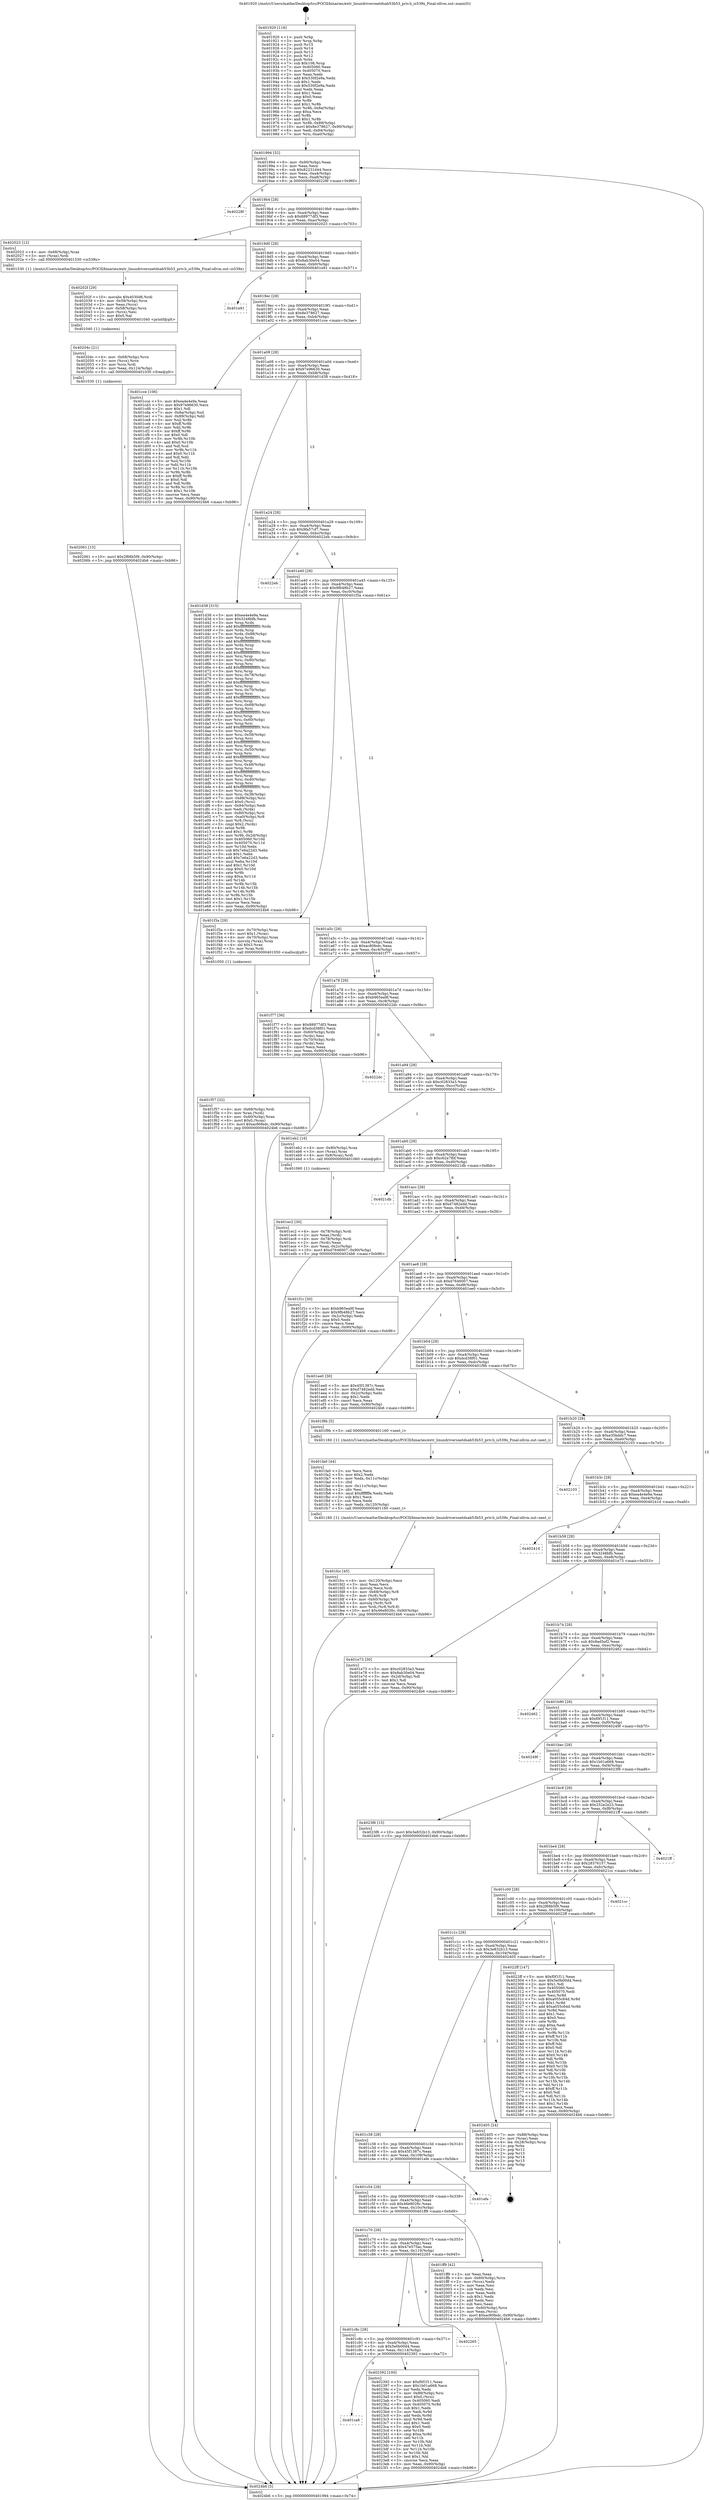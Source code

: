 digraph "0x401920" {
  label = "0x401920 (/mnt/c/Users/mathe/Desktop/tcc/POCII/binaries/extr_linuxdriversnetdsab53b53_priv.h_is539x_Final-ollvm.out::main(0))"
  labelloc = "t"
  node[shape=record]

  Entry [label="",width=0.3,height=0.3,shape=circle,fillcolor=black,style=filled]
  "0x401994" [label="{
     0x401994 [32]\l
     | [instrs]\l
     &nbsp;&nbsp;0x401994 \<+6\>: mov -0x90(%rbp),%eax\l
     &nbsp;&nbsp;0x40199a \<+2\>: mov %eax,%ecx\l
     &nbsp;&nbsp;0x40199c \<+6\>: sub $0x82231d44,%ecx\l
     &nbsp;&nbsp;0x4019a2 \<+6\>: mov %eax,-0xa4(%rbp)\l
     &nbsp;&nbsp;0x4019a8 \<+6\>: mov %ecx,-0xa8(%rbp)\l
     &nbsp;&nbsp;0x4019ae \<+6\>: je 000000000040228f \<main+0x96f\>\l
  }"]
  "0x40228f" [label="{
     0x40228f\l
  }", style=dashed]
  "0x4019b4" [label="{
     0x4019b4 [28]\l
     | [instrs]\l
     &nbsp;&nbsp;0x4019b4 \<+5\>: jmp 00000000004019b9 \<main+0x99\>\l
     &nbsp;&nbsp;0x4019b9 \<+6\>: mov -0xa4(%rbp),%eax\l
     &nbsp;&nbsp;0x4019bf \<+5\>: sub $0x88977df3,%eax\l
     &nbsp;&nbsp;0x4019c4 \<+6\>: mov %eax,-0xac(%rbp)\l
     &nbsp;&nbsp;0x4019ca \<+6\>: je 0000000000402023 \<main+0x703\>\l
  }"]
  Exit [label="",width=0.3,height=0.3,shape=circle,fillcolor=black,style=filled,peripheries=2]
  "0x402023" [label="{
     0x402023 [12]\l
     | [instrs]\l
     &nbsp;&nbsp;0x402023 \<+4\>: mov -0x68(%rbp),%rax\l
     &nbsp;&nbsp;0x402027 \<+3\>: mov (%rax),%rdi\l
     &nbsp;&nbsp;0x40202a \<+5\>: call 0000000000401530 \<is539x\>\l
     | [calls]\l
     &nbsp;&nbsp;0x401530 \{1\} (/mnt/c/Users/mathe/Desktop/tcc/POCII/binaries/extr_linuxdriversnetdsab53b53_priv.h_is539x_Final-ollvm.out::is539x)\l
  }"]
  "0x4019d0" [label="{
     0x4019d0 [28]\l
     | [instrs]\l
     &nbsp;&nbsp;0x4019d0 \<+5\>: jmp 00000000004019d5 \<main+0xb5\>\l
     &nbsp;&nbsp;0x4019d5 \<+6\>: mov -0xa4(%rbp),%eax\l
     &nbsp;&nbsp;0x4019db \<+5\>: sub $0x8ab30e04,%eax\l
     &nbsp;&nbsp;0x4019e0 \<+6\>: mov %eax,-0xb0(%rbp)\l
     &nbsp;&nbsp;0x4019e6 \<+6\>: je 0000000000401e91 \<main+0x571\>\l
  }"]
  "0x401ca8" [label="{
     0x401ca8\l
  }", style=dashed]
  "0x401e91" [label="{
     0x401e91\l
  }", style=dashed]
  "0x4019ec" [label="{
     0x4019ec [28]\l
     | [instrs]\l
     &nbsp;&nbsp;0x4019ec \<+5\>: jmp 00000000004019f1 \<main+0xd1\>\l
     &nbsp;&nbsp;0x4019f1 \<+6\>: mov -0xa4(%rbp),%eax\l
     &nbsp;&nbsp;0x4019f7 \<+5\>: sub $0x8e378627,%eax\l
     &nbsp;&nbsp;0x4019fc \<+6\>: mov %eax,-0xb4(%rbp)\l
     &nbsp;&nbsp;0x401a02 \<+6\>: je 0000000000401cce \<main+0x3ae\>\l
  }"]
  "0x402392" [label="{
     0x402392 [100]\l
     | [instrs]\l
     &nbsp;&nbsp;0x402392 \<+5\>: mov $0xf0f1f11,%eax\l
     &nbsp;&nbsp;0x402397 \<+5\>: mov $0x1b01a668,%ecx\l
     &nbsp;&nbsp;0x40239c \<+2\>: xor %edx,%edx\l
     &nbsp;&nbsp;0x40239e \<+7\>: mov -0x88(%rbp),%rsi\l
     &nbsp;&nbsp;0x4023a5 \<+6\>: movl $0x0,(%rsi)\l
     &nbsp;&nbsp;0x4023ab \<+7\>: mov 0x405060,%edi\l
     &nbsp;&nbsp;0x4023b2 \<+8\>: mov 0x405070,%r8d\l
     &nbsp;&nbsp;0x4023ba \<+3\>: sub $0x1,%edx\l
     &nbsp;&nbsp;0x4023bd \<+3\>: mov %edi,%r9d\l
     &nbsp;&nbsp;0x4023c0 \<+3\>: add %edx,%r9d\l
     &nbsp;&nbsp;0x4023c3 \<+4\>: imul %r9d,%edi\l
     &nbsp;&nbsp;0x4023c7 \<+3\>: and $0x1,%edi\l
     &nbsp;&nbsp;0x4023ca \<+3\>: cmp $0x0,%edi\l
     &nbsp;&nbsp;0x4023cd \<+4\>: sete %r10b\l
     &nbsp;&nbsp;0x4023d1 \<+4\>: cmp $0xa,%r8d\l
     &nbsp;&nbsp;0x4023d5 \<+4\>: setl %r11b\l
     &nbsp;&nbsp;0x4023d9 \<+3\>: mov %r10b,%bl\l
     &nbsp;&nbsp;0x4023dc \<+3\>: and %r11b,%bl\l
     &nbsp;&nbsp;0x4023df \<+3\>: xor %r11b,%r10b\l
     &nbsp;&nbsp;0x4023e2 \<+3\>: or %r10b,%bl\l
     &nbsp;&nbsp;0x4023e5 \<+3\>: test $0x1,%bl\l
     &nbsp;&nbsp;0x4023e8 \<+3\>: cmovne %ecx,%eax\l
     &nbsp;&nbsp;0x4023eb \<+6\>: mov %eax,-0x90(%rbp)\l
     &nbsp;&nbsp;0x4023f1 \<+5\>: jmp 00000000004024b6 \<main+0xb96\>\l
  }"]
  "0x401cce" [label="{
     0x401cce [106]\l
     | [instrs]\l
     &nbsp;&nbsp;0x401cce \<+5\>: mov $0xea4e4e9a,%eax\l
     &nbsp;&nbsp;0x401cd3 \<+5\>: mov $0x97e96630,%ecx\l
     &nbsp;&nbsp;0x401cd8 \<+2\>: mov $0x1,%dl\l
     &nbsp;&nbsp;0x401cda \<+7\>: mov -0x8a(%rbp),%sil\l
     &nbsp;&nbsp;0x401ce1 \<+7\>: mov -0x89(%rbp),%dil\l
     &nbsp;&nbsp;0x401ce8 \<+3\>: mov %sil,%r8b\l
     &nbsp;&nbsp;0x401ceb \<+4\>: xor $0xff,%r8b\l
     &nbsp;&nbsp;0x401cef \<+3\>: mov %dil,%r9b\l
     &nbsp;&nbsp;0x401cf2 \<+4\>: xor $0xff,%r9b\l
     &nbsp;&nbsp;0x401cf6 \<+3\>: xor $0x0,%dl\l
     &nbsp;&nbsp;0x401cf9 \<+3\>: mov %r8b,%r10b\l
     &nbsp;&nbsp;0x401cfc \<+4\>: and $0x0,%r10b\l
     &nbsp;&nbsp;0x401d00 \<+3\>: and %dl,%sil\l
     &nbsp;&nbsp;0x401d03 \<+3\>: mov %r9b,%r11b\l
     &nbsp;&nbsp;0x401d06 \<+4\>: and $0x0,%r11b\l
     &nbsp;&nbsp;0x401d0a \<+3\>: and %dl,%dil\l
     &nbsp;&nbsp;0x401d0d \<+3\>: or %sil,%r10b\l
     &nbsp;&nbsp;0x401d10 \<+3\>: or %dil,%r11b\l
     &nbsp;&nbsp;0x401d13 \<+3\>: xor %r11b,%r10b\l
     &nbsp;&nbsp;0x401d16 \<+3\>: or %r9b,%r8b\l
     &nbsp;&nbsp;0x401d19 \<+4\>: xor $0xff,%r8b\l
     &nbsp;&nbsp;0x401d1d \<+3\>: or $0x0,%dl\l
     &nbsp;&nbsp;0x401d20 \<+3\>: and %dl,%r8b\l
     &nbsp;&nbsp;0x401d23 \<+3\>: or %r8b,%r10b\l
     &nbsp;&nbsp;0x401d26 \<+4\>: test $0x1,%r10b\l
     &nbsp;&nbsp;0x401d2a \<+3\>: cmovne %ecx,%eax\l
     &nbsp;&nbsp;0x401d2d \<+6\>: mov %eax,-0x90(%rbp)\l
     &nbsp;&nbsp;0x401d33 \<+5\>: jmp 00000000004024b6 \<main+0xb96\>\l
  }"]
  "0x401a08" [label="{
     0x401a08 [28]\l
     | [instrs]\l
     &nbsp;&nbsp;0x401a08 \<+5\>: jmp 0000000000401a0d \<main+0xed\>\l
     &nbsp;&nbsp;0x401a0d \<+6\>: mov -0xa4(%rbp),%eax\l
     &nbsp;&nbsp;0x401a13 \<+5\>: sub $0x97e96630,%eax\l
     &nbsp;&nbsp;0x401a18 \<+6\>: mov %eax,-0xb8(%rbp)\l
     &nbsp;&nbsp;0x401a1e \<+6\>: je 0000000000401d38 \<main+0x418\>\l
  }"]
  "0x4024b6" [label="{
     0x4024b6 [5]\l
     | [instrs]\l
     &nbsp;&nbsp;0x4024b6 \<+5\>: jmp 0000000000401994 \<main+0x74\>\l
  }"]
  "0x401920" [label="{
     0x401920 [116]\l
     | [instrs]\l
     &nbsp;&nbsp;0x401920 \<+1\>: push %rbp\l
     &nbsp;&nbsp;0x401921 \<+3\>: mov %rsp,%rbp\l
     &nbsp;&nbsp;0x401924 \<+2\>: push %r15\l
     &nbsp;&nbsp;0x401926 \<+2\>: push %r14\l
     &nbsp;&nbsp;0x401928 \<+2\>: push %r13\l
     &nbsp;&nbsp;0x40192a \<+2\>: push %r12\l
     &nbsp;&nbsp;0x40192c \<+1\>: push %rbx\l
     &nbsp;&nbsp;0x40192d \<+7\>: sub $0x108,%rsp\l
     &nbsp;&nbsp;0x401934 \<+7\>: mov 0x405060,%eax\l
     &nbsp;&nbsp;0x40193b \<+7\>: mov 0x405070,%ecx\l
     &nbsp;&nbsp;0x401942 \<+2\>: mov %eax,%edx\l
     &nbsp;&nbsp;0x401944 \<+6\>: add $0x530f2e9a,%edx\l
     &nbsp;&nbsp;0x40194a \<+3\>: sub $0x1,%edx\l
     &nbsp;&nbsp;0x40194d \<+6\>: sub $0x530f2e9a,%edx\l
     &nbsp;&nbsp;0x401953 \<+3\>: imul %edx,%eax\l
     &nbsp;&nbsp;0x401956 \<+3\>: and $0x1,%eax\l
     &nbsp;&nbsp;0x401959 \<+3\>: cmp $0x0,%eax\l
     &nbsp;&nbsp;0x40195c \<+4\>: sete %r8b\l
     &nbsp;&nbsp;0x401960 \<+4\>: and $0x1,%r8b\l
     &nbsp;&nbsp;0x401964 \<+7\>: mov %r8b,-0x8a(%rbp)\l
     &nbsp;&nbsp;0x40196b \<+3\>: cmp $0xa,%ecx\l
     &nbsp;&nbsp;0x40196e \<+4\>: setl %r8b\l
     &nbsp;&nbsp;0x401972 \<+4\>: and $0x1,%r8b\l
     &nbsp;&nbsp;0x401976 \<+7\>: mov %r8b,-0x89(%rbp)\l
     &nbsp;&nbsp;0x40197d \<+10\>: movl $0x8e378627,-0x90(%rbp)\l
     &nbsp;&nbsp;0x401987 \<+6\>: mov %edi,-0x94(%rbp)\l
     &nbsp;&nbsp;0x40198d \<+7\>: mov %rsi,-0xa0(%rbp)\l
  }"]
  "0x401c8c" [label="{
     0x401c8c [28]\l
     | [instrs]\l
     &nbsp;&nbsp;0x401c8c \<+5\>: jmp 0000000000401c91 \<main+0x371\>\l
     &nbsp;&nbsp;0x401c91 \<+6\>: mov -0xa4(%rbp),%eax\l
     &nbsp;&nbsp;0x401c97 \<+5\>: sub $0x5e0b00d4,%eax\l
     &nbsp;&nbsp;0x401c9c \<+6\>: mov %eax,-0x114(%rbp)\l
     &nbsp;&nbsp;0x401ca2 \<+6\>: je 0000000000402392 \<main+0xa72\>\l
  }"]
  "0x401d38" [label="{
     0x401d38 [315]\l
     | [instrs]\l
     &nbsp;&nbsp;0x401d38 \<+5\>: mov $0xea4e4e9a,%eax\l
     &nbsp;&nbsp;0x401d3d \<+5\>: mov $0x3248bfb,%ecx\l
     &nbsp;&nbsp;0x401d42 \<+3\>: mov %rsp,%rdx\l
     &nbsp;&nbsp;0x401d45 \<+4\>: add $0xfffffffffffffff0,%rdx\l
     &nbsp;&nbsp;0x401d49 \<+3\>: mov %rdx,%rsp\l
     &nbsp;&nbsp;0x401d4c \<+7\>: mov %rdx,-0x88(%rbp)\l
     &nbsp;&nbsp;0x401d53 \<+3\>: mov %rsp,%rdx\l
     &nbsp;&nbsp;0x401d56 \<+4\>: add $0xfffffffffffffff0,%rdx\l
     &nbsp;&nbsp;0x401d5a \<+3\>: mov %rdx,%rsp\l
     &nbsp;&nbsp;0x401d5d \<+3\>: mov %rsp,%rsi\l
     &nbsp;&nbsp;0x401d60 \<+4\>: add $0xfffffffffffffff0,%rsi\l
     &nbsp;&nbsp;0x401d64 \<+3\>: mov %rsi,%rsp\l
     &nbsp;&nbsp;0x401d67 \<+4\>: mov %rsi,-0x80(%rbp)\l
     &nbsp;&nbsp;0x401d6b \<+3\>: mov %rsp,%rsi\l
     &nbsp;&nbsp;0x401d6e \<+4\>: add $0xfffffffffffffff0,%rsi\l
     &nbsp;&nbsp;0x401d72 \<+3\>: mov %rsi,%rsp\l
     &nbsp;&nbsp;0x401d75 \<+4\>: mov %rsi,-0x78(%rbp)\l
     &nbsp;&nbsp;0x401d79 \<+3\>: mov %rsp,%rsi\l
     &nbsp;&nbsp;0x401d7c \<+4\>: add $0xfffffffffffffff0,%rsi\l
     &nbsp;&nbsp;0x401d80 \<+3\>: mov %rsi,%rsp\l
     &nbsp;&nbsp;0x401d83 \<+4\>: mov %rsi,-0x70(%rbp)\l
     &nbsp;&nbsp;0x401d87 \<+3\>: mov %rsp,%rsi\l
     &nbsp;&nbsp;0x401d8a \<+4\>: add $0xfffffffffffffff0,%rsi\l
     &nbsp;&nbsp;0x401d8e \<+3\>: mov %rsi,%rsp\l
     &nbsp;&nbsp;0x401d91 \<+4\>: mov %rsi,-0x68(%rbp)\l
     &nbsp;&nbsp;0x401d95 \<+3\>: mov %rsp,%rsi\l
     &nbsp;&nbsp;0x401d98 \<+4\>: add $0xfffffffffffffff0,%rsi\l
     &nbsp;&nbsp;0x401d9c \<+3\>: mov %rsi,%rsp\l
     &nbsp;&nbsp;0x401d9f \<+4\>: mov %rsi,-0x60(%rbp)\l
     &nbsp;&nbsp;0x401da3 \<+3\>: mov %rsp,%rsi\l
     &nbsp;&nbsp;0x401da6 \<+4\>: add $0xfffffffffffffff0,%rsi\l
     &nbsp;&nbsp;0x401daa \<+3\>: mov %rsi,%rsp\l
     &nbsp;&nbsp;0x401dad \<+4\>: mov %rsi,-0x58(%rbp)\l
     &nbsp;&nbsp;0x401db1 \<+3\>: mov %rsp,%rsi\l
     &nbsp;&nbsp;0x401db4 \<+4\>: add $0xfffffffffffffff0,%rsi\l
     &nbsp;&nbsp;0x401db8 \<+3\>: mov %rsi,%rsp\l
     &nbsp;&nbsp;0x401dbb \<+4\>: mov %rsi,-0x50(%rbp)\l
     &nbsp;&nbsp;0x401dbf \<+3\>: mov %rsp,%rsi\l
     &nbsp;&nbsp;0x401dc2 \<+4\>: add $0xfffffffffffffff0,%rsi\l
     &nbsp;&nbsp;0x401dc6 \<+3\>: mov %rsi,%rsp\l
     &nbsp;&nbsp;0x401dc9 \<+4\>: mov %rsi,-0x48(%rbp)\l
     &nbsp;&nbsp;0x401dcd \<+3\>: mov %rsp,%rsi\l
     &nbsp;&nbsp;0x401dd0 \<+4\>: add $0xfffffffffffffff0,%rsi\l
     &nbsp;&nbsp;0x401dd4 \<+3\>: mov %rsi,%rsp\l
     &nbsp;&nbsp;0x401dd7 \<+4\>: mov %rsi,-0x40(%rbp)\l
     &nbsp;&nbsp;0x401ddb \<+3\>: mov %rsp,%rsi\l
     &nbsp;&nbsp;0x401dde \<+4\>: add $0xfffffffffffffff0,%rsi\l
     &nbsp;&nbsp;0x401de2 \<+3\>: mov %rsi,%rsp\l
     &nbsp;&nbsp;0x401de5 \<+4\>: mov %rsi,-0x38(%rbp)\l
     &nbsp;&nbsp;0x401de9 \<+7\>: mov -0x88(%rbp),%rsi\l
     &nbsp;&nbsp;0x401df0 \<+6\>: movl $0x0,(%rsi)\l
     &nbsp;&nbsp;0x401df6 \<+6\>: mov -0x94(%rbp),%edi\l
     &nbsp;&nbsp;0x401dfc \<+2\>: mov %edi,(%rdx)\l
     &nbsp;&nbsp;0x401dfe \<+4\>: mov -0x80(%rbp),%rsi\l
     &nbsp;&nbsp;0x401e02 \<+7\>: mov -0xa0(%rbp),%r8\l
     &nbsp;&nbsp;0x401e09 \<+3\>: mov %r8,(%rsi)\l
     &nbsp;&nbsp;0x401e0c \<+3\>: cmpl $0x2,(%rdx)\l
     &nbsp;&nbsp;0x401e0f \<+4\>: setne %r9b\l
     &nbsp;&nbsp;0x401e13 \<+4\>: and $0x1,%r9b\l
     &nbsp;&nbsp;0x401e17 \<+4\>: mov %r9b,-0x2d(%rbp)\l
     &nbsp;&nbsp;0x401e1b \<+8\>: mov 0x405060,%r10d\l
     &nbsp;&nbsp;0x401e23 \<+8\>: mov 0x405070,%r11d\l
     &nbsp;&nbsp;0x401e2b \<+3\>: mov %r10d,%ebx\l
     &nbsp;&nbsp;0x401e2e \<+6\>: sub $0x7e6a22d3,%ebx\l
     &nbsp;&nbsp;0x401e34 \<+3\>: sub $0x1,%ebx\l
     &nbsp;&nbsp;0x401e37 \<+6\>: add $0x7e6a22d3,%ebx\l
     &nbsp;&nbsp;0x401e3d \<+4\>: imul %ebx,%r10d\l
     &nbsp;&nbsp;0x401e41 \<+4\>: and $0x1,%r10d\l
     &nbsp;&nbsp;0x401e45 \<+4\>: cmp $0x0,%r10d\l
     &nbsp;&nbsp;0x401e49 \<+4\>: sete %r9b\l
     &nbsp;&nbsp;0x401e4d \<+4\>: cmp $0xa,%r11d\l
     &nbsp;&nbsp;0x401e51 \<+4\>: setl %r14b\l
     &nbsp;&nbsp;0x401e55 \<+3\>: mov %r9b,%r15b\l
     &nbsp;&nbsp;0x401e58 \<+3\>: and %r14b,%r15b\l
     &nbsp;&nbsp;0x401e5b \<+3\>: xor %r14b,%r9b\l
     &nbsp;&nbsp;0x401e5e \<+3\>: or %r9b,%r15b\l
     &nbsp;&nbsp;0x401e61 \<+4\>: test $0x1,%r15b\l
     &nbsp;&nbsp;0x401e65 \<+3\>: cmovne %ecx,%eax\l
     &nbsp;&nbsp;0x401e68 \<+6\>: mov %eax,-0x90(%rbp)\l
     &nbsp;&nbsp;0x401e6e \<+5\>: jmp 00000000004024b6 \<main+0xb96\>\l
  }"]
  "0x401a24" [label="{
     0x401a24 [28]\l
     | [instrs]\l
     &nbsp;&nbsp;0x401a24 \<+5\>: jmp 0000000000401a29 \<main+0x109\>\l
     &nbsp;&nbsp;0x401a29 \<+6\>: mov -0xa4(%rbp),%eax\l
     &nbsp;&nbsp;0x401a2f \<+5\>: sub $0x9fa57cf7,%eax\l
     &nbsp;&nbsp;0x401a34 \<+6\>: mov %eax,-0xbc(%rbp)\l
     &nbsp;&nbsp;0x401a3a \<+6\>: je 00000000004022eb \<main+0x9cb\>\l
  }"]
  "0x402265" [label="{
     0x402265\l
  }", style=dashed]
  "0x402061" [label="{
     0x402061 [15]\l
     | [instrs]\l
     &nbsp;&nbsp;0x402061 \<+10\>: movl $0x2f68b5f9,-0x90(%rbp)\l
     &nbsp;&nbsp;0x40206b \<+5\>: jmp 00000000004024b6 \<main+0xb96\>\l
  }"]
  "0x4022eb" [label="{
     0x4022eb\l
  }", style=dashed]
  "0x401a40" [label="{
     0x401a40 [28]\l
     | [instrs]\l
     &nbsp;&nbsp;0x401a40 \<+5\>: jmp 0000000000401a45 \<main+0x125\>\l
     &nbsp;&nbsp;0x401a45 \<+6\>: mov -0xa4(%rbp),%eax\l
     &nbsp;&nbsp;0x401a4b \<+5\>: sub $0x9fb48b27,%eax\l
     &nbsp;&nbsp;0x401a50 \<+6\>: mov %eax,-0xc0(%rbp)\l
     &nbsp;&nbsp;0x401a56 \<+6\>: je 0000000000401f3a \<main+0x61a\>\l
  }"]
  "0x40204c" [label="{
     0x40204c [21]\l
     | [instrs]\l
     &nbsp;&nbsp;0x40204c \<+4\>: mov -0x68(%rbp),%rcx\l
     &nbsp;&nbsp;0x402050 \<+3\>: mov (%rcx),%rcx\l
     &nbsp;&nbsp;0x402053 \<+3\>: mov %rcx,%rdi\l
     &nbsp;&nbsp;0x402056 \<+6\>: mov %eax,-0x124(%rbp)\l
     &nbsp;&nbsp;0x40205c \<+5\>: call 0000000000401030 \<free@plt\>\l
     | [calls]\l
     &nbsp;&nbsp;0x401030 \{1\} (unknown)\l
  }"]
  "0x401f3a" [label="{
     0x401f3a [29]\l
     | [instrs]\l
     &nbsp;&nbsp;0x401f3a \<+4\>: mov -0x70(%rbp),%rax\l
     &nbsp;&nbsp;0x401f3e \<+6\>: movl $0x1,(%rax)\l
     &nbsp;&nbsp;0x401f44 \<+4\>: mov -0x70(%rbp),%rax\l
     &nbsp;&nbsp;0x401f48 \<+3\>: movslq (%rax),%rax\l
     &nbsp;&nbsp;0x401f4b \<+4\>: shl $0x3,%rax\l
     &nbsp;&nbsp;0x401f4f \<+3\>: mov %rax,%rdi\l
     &nbsp;&nbsp;0x401f52 \<+5\>: call 0000000000401050 \<malloc@plt\>\l
     | [calls]\l
     &nbsp;&nbsp;0x401050 \{1\} (unknown)\l
  }"]
  "0x401a5c" [label="{
     0x401a5c [28]\l
     | [instrs]\l
     &nbsp;&nbsp;0x401a5c \<+5\>: jmp 0000000000401a61 \<main+0x141\>\l
     &nbsp;&nbsp;0x401a61 \<+6\>: mov -0xa4(%rbp),%eax\l
     &nbsp;&nbsp;0x401a67 \<+5\>: sub $0xac80fedc,%eax\l
     &nbsp;&nbsp;0x401a6c \<+6\>: mov %eax,-0xc4(%rbp)\l
     &nbsp;&nbsp;0x401a72 \<+6\>: je 0000000000401f77 \<main+0x657\>\l
  }"]
  "0x40202f" [label="{
     0x40202f [29]\l
     | [instrs]\l
     &nbsp;&nbsp;0x40202f \<+10\>: movabs $0x4030d6,%rdi\l
     &nbsp;&nbsp;0x402039 \<+4\>: mov -0x58(%rbp),%rcx\l
     &nbsp;&nbsp;0x40203d \<+2\>: mov %eax,(%rcx)\l
     &nbsp;&nbsp;0x40203f \<+4\>: mov -0x58(%rbp),%rcx\l
     &nbsp;&nbsp;0x402043 \<+2\>: mov (%rcx),%esi\l
     &nbsp;&nbsp;0x402045 \<+2\>: mov $0x0,%al\l
     &nbsp;&nbsp;0x402047 \<+5\>: call 0000000000401040 \<printf@plt\>\l
     | [calls]\l
     &nbsp;&nbsp;0x401040 \{1\} (unknown)\l
  }"]
  "0x401f77" [label="{
     0x401f77 [36]\l
     | [instrs]\l
     &nbsp;&nbsp;0x401f77 \<+5\>: mov $0x88977df3,%eax\l
     &nbsp;&nbsp;0x401f7c \<+5\>: mov $0xdcd38f01,%ecx\l
     &nbsp;&nbsp;0x401f81 \<+4\>: mov -0x60(%rbp),%rdx\l
     &nbsp;&nbsp;0x401f85 \<+2\>: mov (%rdx),%esi\l
     &nbsp;&nbsp;0x401f87 \<+4\>: mov -0x70(%rbp),%rdx\l
     &nbsp;&nbsp;0x401f8b \<+2\>: cmp (%rdx),%esi\l
     &nbsp;&nbsp;0x401f8d \<+3\>: cmovl %ecx,%eax\l
     &nbsp;&nbsp;0x401f90 \<+6\>: mov %eax,-0x90(%rbp)\l
     &nbsp;&nbsp;0x401f96 \<+5\>: jmp 00000000004024b6 \<main+0xb96\>\l
  }"]
  "0x401a78" [label="{
     0x401a78 [28]\l
     | [instrs]\l
     &nbsp;&nbsp;0x401a78 \<+5\>: jmp 0000000000401a7d \<main+0x15d\>\l
     &nbsp;&nbsp;0x401a7d \<+6\>: mov -0xa4(%rbp),%eax\l
     &nbsp;&nbsp;0x401a83 \<+5\>: sub $0xb965ea9f,%eax\l
     &nbsp;&nbsp;0x401a88 \<+6\>: mov %eax,-0xc8(%rbp)\l
     &nbsp;&nbsp;0x401a8e \<+6\>: je 00000000004022dc \<main+0x9bc\>\l
  }"]
  "0x401c70" [label="{
     0x401c70 [28]\l
     | [instrs]\l
     &nbsp;&nbsp;0x401c70 \<+5\>: jmp 0000000000401c75 \<main+0x355\>\l
     &nbsp;&nbsp;0x401c75 \<+6\>: mov -0xa4(%rbp),%eax\l
     &nbsp;&nbsp;0x401c7b \<+5\>: sub $0x47e575ac,%eax\l
     &nbsp;&nbsp;0x401c80 \<+6\>: mov %eax,-0x110(%rbp)\l
     &nbsp;&nbsp;0x401c86 \<+6\>: je 0000000000402265 \<main+0x945\>\l
  }"]
  "0x4022dc" [label="{
     0x4022dc\l
  }", style=dashed]
  "0x401a94" [label="{
     0x401a94 [28]\l
     | [instrs]\l
     &nbsp;&nbsp;0x401a94 \<+5\>: jmp 0000000000401a99 \<main+0x179\>\l
     &nbsp;&nbsp;0x401a99 \<+6\>: mov -0xa4(%rbp),%eax\l
     &nbsp;&nbsp;0x401a9f \<+5\>: sub $0xc02833a3,%eax\l
     &nbsp;&nbsp;0x401aa4 \<+6\>: mov %eax,-0xcc(%rbp)\l
     &nbsp;&nbsp;0x401aaa \<+6\>: je 0000000000401eb2 \<main+0x592\>\l
  }"]
  "0x401ff9" [label="{
     0x401ff9 [42]\l
     | [instrs]\l
     &nbsp;&nbsp;0x401ff9 \<+2\>: xor %eax,%eax\l
     &nbsp;&nbsp;0x401ffb \<+4\>: mov -0x60(%rbp),%rcx\l
     &nbsp;&nbsp;0x401fff \<+2\>: mov (%rcx),%edx\l
     &nbsp;&nbsp;0x402001 \<+2\>: mov %eax,%esi\l
     &nbsp;&nbsp;0x402003 \<+2\>: sub %edx,%esi\l
     &nbsp;&nbsp;0x402005 \<+2\>: mov %eax,%edx\l
     &nbsp;&nbsp;0x402007 \<+3\>: sub $0x1,%edx\l
     &nbsp;&nbsp;0x40200a \<+2\>: add %edx,%esi\l
     &nbsp;&nbsp;0x40200c \<+2\>: sub %esi,%eax\l
     &nbsp;&nbsp;0x40200e \<+4\>: mov -0x60(%rbp),%rcx\l
     &nbsp;&nbsp;0x402012 \<+2\>: mov %eax,(%rcx)\l
     &nbsp;&nbsp;0x402014 \<+10\>: movl $0xac80fedc,-0x90(%rbp)\l
     &nbsp;&nbsp;0x40201e \<+5\>: jmp 00000000004024b6 \<main+0xb96\>\l
  }"]
  "0x401eb2" [label="{
     0x401eb2 [16]\l
     | [instrs]\l
     &nbsp;&nbsp;0x401eb2 \<+4\>: mov -0x80(%rbp),%rax\l
     &nbsp;&nbsp;0x401eb6 \<+3\>: mov (%rax),%rax\l
     &nbsp;&nbsp;0x401eb9 \<+4\>: mov 0x8(%rax),%rdi\l
     &nbsp;&nbsp;0x401ebd \<+5\>: call 0000000000401060 \<atoi@plt\>\l
     | [calls]\l
     &nbsp;&nbsp;0x401060 \{1\} (unknown)\l
  }"]
  "0x401ab0" [label="{
     0x401ab0 [28]\l
     | [instrs]\l
     &nbsp;&nbsp;0x401ab0 \<+5\>: jmp 0000000000401ab5 \<main+0x195\>\l
     &nbsp;&nbsp;0x401ab5 \<+6\>: mov -0xa4(%rbp),%eax\l
     &nbsp;&nbsp;0x401abb \<+5\>: sub $0xc62a7fbf,%eax\l
     &nbsp;&nbsp;0x401ac0 \<+6\>: mov %eax,-0xd0(%rbp)\l
     &nbsp;&nbsp;0x401ac6 \<+6\>: je 00000000004021db \<main+0x8bb\>\l
  }"]
  "0x401c54" [label="{
     0x401c54 [28]\l
     | [instrs]\l
     &nbsp;&nbsp;0x401c54 \<+5\>: jmp 0000000000401c59 \<main+0x339\>\l
     &nbsp;&nbsp;0x401c59 \<+6\>: mov -0xa4(%rbp),%eax\l
     &nbsp;&nbsp;0x401c5f \<+5\>: sub $0x46e8026c,%eax\l
     &nbsp;&nbsp;0x401c64 \<+6\>: mov %eax,-0x10c(%rbp)\l
     &nbsp;&nbsp;0x401c6a \<+6\>: je 0000000000401ff9 \<main+0x6d9\>\l
  }"]
  "0x4021db" [label="{
     0x4021db\l
  }", style=dashed]
  "0x401acc" [label="{
     0x401acc [28]\l
     | [instrs]\l
     &nbsp;&nbsp;0x401acc \<+5\>: jmp 0000000000401ad1 \<main+0x1b1\>\l
     &nbsp;&nbsp;0x401ad1 \<+6\>: mov -0xa4(%rbp),%eax\l
     &nbsp;&nbsp;0x401ad7 \<+5\>: sub $0xd7482edd,%eax\l
     &nbsp;&nbsp;0x401adc \<+6\>: mov %eax,-0xd4(%rbp)\l
     &nbsp;&nbsp;0x401ae2 \<+6\>: je 0000000000401f1c \<main+0x5fc\>\l
  }"]
  "0x401efe" [label="{
     0x401efe\l
  }", style=dashed]
  "0x401f1c" [label="{
     0x401f1c [30]\l
     | [instrs]\l
     &nbsp;&nbsp;0x401f1c \<+5\>: mov $0xb965ea9f,%eax\l
     &nbsp;&nbsp;0x401f21 \<+5\>: mov $0x9fb48b27,%ecx\l
     &nbsp;&nbsp;0x401f26 \<+3\>: mov -0x2c(%rbp),%edx\l
     &nbsp;&nbsp;0x401f29 \<+3\>: cmp $0x0,%edx\l
     &nbsp;&nbsp;0x401f2c \<+3\>: cmove %ecx,%eax\l
     &nbsp;&nbsp;0x401f2f \<+6\>: mov %eax,-0x90(%rbp)\l
     &nbsp;&nbsp;0x401f35 \<+5\>: jmp 00000000004024b6 \<main+0xb96\>\l
  }"]
  "0x401ae8" [label="{
     0x401ae8 [28]\l
     | [instrs]\l
     &nbsp;&nbsp;0x401ae8 \<+5\>: jmp 0000000000401aed \<main+0x1cd\>\l
     &nbsp;&nbsp;0x401aed \<+6\>: mov -0xa4(%rbp),%eax\l
     &nbsp;&nbsp;0x401af3 \<+5\>: sub $0xd7646007,%eax\l
     &nbsp;&nbsp;0x401af8 \<+6\>: mov %eax,-0xd8(%rbp)\l
     &nbsp;&nbsp;0x401afe \<+6\>: je 0000000000401ee0 \<main+0x5c0\>\l
  }"]
  "0x401c38" [label="{
     0x401c38 [28]\l
     | [instrs]\l
     &nbsp;&nbsp;0x401c38 \<+5\>: jmp 0000000000401c3d \<main+0x31d\>\l
     &nbsp;&nbsp;0x401c3d \<+6\>: mov -0xa4(%rbp),%eax\l
     &nbsp;&nbsp;0x401c43 \<+5\>: sub $0x45f1387c,%eax\l
     &nbsp;&nbsp;0x401c48 \<+6\>: mov %eax,-0x108(%rbp)\l
     &nbsp;&nbsp;0x401c4e \<+6\>: je 0000000000401efe \<main+0x5de\>\l
  }"]
  "0x401ee0" [label="{
     0x401ee0 [30]\l
     | [instrs]\l
     &nbsp;&nbsp;0x401ee0 \<+5\>: mov $0x45f1387c,%eax\l
     &nbsp;&nbsp;0x401ee5 \<+5\>: mov $0xd7482edd,%ecx\l
     &nbsp;&nbsp;0x401eea \<+3\>: mov -0x2c(%rbp),%edx\l
     &nbsp;&nbsp;0x401eed \<+3\>: cmp $0x1,%edx\l
     &nbsp;&nbsp;0x401ef0 \<+3\>: cmovl %ecx,%eax\l
     &nbsp;&nbsp;0x401ef3 \<+6\>: mov %eax,-0x90(%rbp)\l
     &nbsp;&nbsp;0x401ef9 \<+5\>: jmp 00000000004024b6 \<main+0xb96\>\l
  }"]
  "0x401b04" [label="{
     0x401b04 [28]\l
     | [instrs]\l
     &nbsp;&nbsp;0x401b04 \<+5\>: jmp 0000000000401b09 \<main+0x1e9\>\l
     &nbsp;&nbsp;0x401b09 \<+6\>: mov -0xa4(%rbp),%eax\l
     &nbsp;&nbsp;0x401b0f \<+5\>: sub $0xdcd38f01,%eax\l
     &nbsp;&nbsp;0x401b14 \<+6\>: mov %eax,-0xdc(%rbp)\l
     &nbsp;&nbsp;0x401b1a \<+6\>: je 0000000000401f9b \<main+0x67b\>\l
  }"]
  "0x402405" [label="{
     0x402405 [24]\l
     | [instrs]\l
     &nbsp;&nbsp;0x402405 \<+7\>: mov -0x88(%rbp),%rax\l
     &nbsp;&nbsp;0x40240c \<+2\>: mov (%rax),%eax\l
     &nbsp;&nbsp;0x40240e \<+4\>: lea -0x28(%rbp),%rsp\l
     &nbsp;&nbsp;0x402412 \<+1\>: pop %rbx\l
     &nbsp;&nbsp;0x402413 \<+2\>: pop %r12\l
     &nbsp;&nbsp;0x402415 \<+2\>: pop %r13\l
     &nbsp;&nbsp;0x402417 \<+2\>: pop %r14\l
     &nbsp;&nbsp;0x402419 \<+2\>: pop %r15\l
     &nbsp;&nbsp;0x40241b \<+1\>: pop %rbp\l
     &nbsp;&nbsp;0x40241c \<+1\>: ret\l
  }"]
  "0x401f9b" [label="{
     0x401f9b [5]\l
     | [instrs]\l
     &nbsp;&nbsp;0x401f9b \<+5\>: call 0000000000401160 \<next_i\>\l
     | [calls]\l
     &nbsp;&nbsp;0x401160 \{1\} (/mnt/c/Users/mathe/Desktop/tcc/POCII/binaries/extr_linuxdriversnetdsab53b53_priv.h_is539x_Final-ollvm.out::next_i)\l
  }"]
  "0x401b20" [label="{
     0x401b20 [28]\l
     | [instrs]\l
     &nbsp;&nbsp;0x401b20 \<+5\>: jmp 0000000000401b25 \<main+0x205\>\l
     &nbsp;&nbsp;0x401b25 \<+6\>: mov -0xa4(%rbp),%eax\l
     &nbsp;&nbsp;0x401b2b \<+5\>: sub $0xe35bddc7,%eax\l
     &nbsp;&nbsp;0x401b30 \<+6\>: mov %eax,-0xe0(%rbp)\l
     &nbsp;&nbsp;0x401b36 \<+6\>: je 0000000000402103 \<main+0x7e3\>\l
  }"]
  "0x401c1c" [label="{
     0x401c1c [28]\l
     | [instrs]\l
     &nbsp;&nbsp;0x401c1c \<+5\>: jmp 0000000000401c21 \<main+0x301\>\l
     &nbsp;&nbsp;0x401c21 \<+6\>: mov -0xa4(%rbp),%eax\l
     &nbsp;&nbsp;0x401c27 \<+5\>: sub $0x3e832b13,%eax\l
     &nbsp;&nbsp;0x401c2c \<+6\>: mov %eax,-0x104(%rbp)\l
     &nbsp;&nbsp;0x401c32 \<+6\>: je 0000000000402405 \<main+0xae5\>\l
  }"]
  "0x402103" [label="{
     0x402103\l
  }", style=dashed]
  "0x401b3c" [label="{
     0x401b3c [28]\l
     | [instrs]\l
     &nbsp;&nbsp;0x401b3c \<+5\>: jmp 0000000000401b41 \<main+0x221\>\l
     &nbsp;&nbsp;0x401b41 \<+6\>: mov -0xa4(%rbp),%eax\l
     &nbsp;&nbsp;0x401b47 \<+5\>: sub $0xea4e4e9a,%eax\l
     &nbsp;&nbsp;0x401b4c \<+6\>: mov %eax,-0xe4(%rbp)\l
     &nbsp;&nbsp;0x401b52 \<+6\>: je 000000000040241d \<main+0xafd\>\l
  }"]
  "0x4022ff" [label="{
     0x4022ff [147]\l
     | [instrs]\l
     &nbsp;&nbsp;0x4022ff \<+5\>: mov $0xf0f1f11,%eax\l
     &nbsp;&nbsp;0x402304 \<+5\>: mov $0x5e0b00d4,%ecx\l
     &nbsp;&nbsp;0x402309 \<+2\>: mov $0x1,%dl\l
     &nbsp;&nbsp;0x40230b \<+7\>: mov 0x405060,%esi\l
     &nbsp;&nbsp;0x402312 \<+7\>: mov 0x405070,%edi\l
     &nbsp;&nbsp;0x402319 \<+3\>: mov %esi,%r8d\l
     &nbsp;&nbsp;0x40231c \<+7\>: sub $0xa055c64d,%r8d\l
     &nbsp;&nbsp;0x402323 \<+4\>: sub $0x1,%r8d\l
     &nbsp;&nbsp;0x402327 \<+7\>: add $0xa055c64d,%r8d\l
     &nbsp;&nbsp;0x40232e \<+4\>: imul %r8d,%esi\l
     &nbsp;&nbsp;0x402332 \<+3\>: and $0x1,%esi\l
     &nbsp;&nbsp;0x402335 \<+3\>: cmp $0x0,%esi\l
     &nbsp;&nbsp;0x402338 \<+4\>: sete %r9b\l
     &nbsp;&nbsp;0x40233c \<+3\>: cmp $0xa,%edi\l
     &nbsp;&nbsp;0x40233f \<+4\>: setl %r10b\l
     &nbsp;&nbsp;0x402343 \<+3\>: mov %r9b,%r11b\l
     &nbsp;&nbsp;0x402346 \<+4\>: xor $0xff,%r11b\l
     &nbsp;&nbsp;0x40234a \<+3\>: mov %r10b,%bl\l
     &nbsp;&nbsp;0x40234d \<+3\>: xor $0xff,%bl\l
     &nbsp;&nbsp;0x402350 \<+3\>: xor $0x0,%dl\l
     &nbsp;&nbsp;0x402353 \<+3\>: mov %r11b,%r14b\l
     &nbsp;&nbsp;0x402356 \<+4\>: and $0x0,%r14b\l
     &nbsp;&nbsp;0x40235a \<+3\>: and %dl,%r9b\l
     &nbsp;&nbsp;0x40235d \<+3\>: mov %bl,%r15b\l
     &nbsp;&nbsp;0x402360 \<+4\>: and $0x0,%r15b\l
     &nbsp;&nbsp;0x402364 \<+3\>: and %dl,%r10b\l
     &nbsp;&nbsp;0x402367 \<+3\>: or %r9b,%r14b\l
     &nbsp;&nbsp;0x40236a \<+3\>: or %r10b,%r15b\l
     &nbsp;&nbsp;0x40236d \<+3\>: xor %r15b,%r14b\l
     &nbsp;&nbsp;0x402370 \<+3\>: or %bl,%r11b\l
     &nbsp;&nbsp;0x402373 \<+4\>: xor $0xff,%r11b\l
     &nbsp;&nbsp;0x402377 \<+3\>: or $0x0,%dl\l
     &nbsp;&nbsp;0x40237a \<+3\>: and %dl,%r11b\l
     &nbsp;&nbsp;0x40237d \<+3\>: or %r11b,%r14b\l
     &nbsp;&nbsp;0x402380 \<+4\>: test $0x1,%r14b\l
     &nbsp;&nbsp;0x402384 \<+3\>: cmovne %ecx,%eax\l
     &nbsp;&nbsp;0x402387 \<+6\>: mov %eax,-0x90(%rbp)\l
     &nbsp;&nbsp;0x40238d \<+5\>: jmp 00000000004024b6 \<main+0xb96\>\l
  }"]
  "0x40241d" [label="{
     0x40241d\l
  }", style=dashed]
  "0x401b58" [label="{
     0x401b58 [28]\l
     | [instrs]\l
     &nbsp;&nbsp;0x401b58 \<+5\>: jmp 0000000000401b5d \<main+0x23d\>\l
     &nbsp;&nbsp;0x401b5d \<+6\>: mov -0xa4(%rbp),%eax\l
     &nbsp;&nbsp;0x401b63 \<+5\>: sub $0x3248bfb,%eax\l
     &nbsp;&nbsp;0x401b68 \<+6\>: mov %eax,-0xe8(%rbp)\l
     &nbsp;&nbsp;0x401b6e \<+6\>: je 0000000000401e73 \<main+0x553\>\l
  }"]
  "0x401c00" [label="{
     0x401c00 [28]\l
     | [instrs]\l
     &nbsp;&nbsp;0x401c00 \<+5\>: jmp 0000000000401c05 \<main+0x2e5\>\l
     &nbsp;&nbsp;0x401c05 \<+6\>: mov -0xa4(%rbp),%eax\l
     &nbsp;&nbsp;0x401c0b \<+5\>: sub $0x2f68b5f9,%eax\l
     &nbsp;&nbsp;0x401c10 \<+6\>: mov %eax,-0x100(%rbp)\l
     &nbsp;&nbsp;0x401c16 \<+6\>: je 00000000004022ff \<main+0x9df\>\l
  }"]
  "0x401e73" [label="{
     0x401e73 [30]\l
     | [instrs]\l
     &nbsp;&nbsp;0x401e73 \<+5\>: mov $0xc02833a3,%eax\l
     &nbsp;&nbsp;0x401e78 \<+5\>: mov $0x8ab30e04,%ecx\l
     &nbsp;&nbsp;0x401e7d \<+3\>: mov -0x2d(%rbp),%dl\l
     &nbsp;&nbsp;0x401e80 \<+3\>: test $0x1,%dl\l
     &nbsp;&nbsp;0x401e83 \<+3\>: cmovne %ecx,%eax\l
     &nbsp;&nbsp;0x401e86 \<+6\>: mov %eax,-0x90(%rbp)\l
     &nbsp;&nbsp;0x401e8c \<+5\>: jmp 00000000004024b6 \<main+0xb96\>\l
  }"]
  "0x401b74" [label="{
     0x401b74 [28]\l
     | [instrs]\l
     &nbsp;&nbsp;0x401b74 \<+5\>: jmp 0000000000401b79 \<main+0x259\>\l
     &nbsp;&nbsp;0x401b79 \<+6\>: mov -0xa4(%rbp),%eax\l
     &nbsp;&nbsp;0x401b7f \<+5\>: sub $0x9ad5ef2,%eax\l
     &nbsp;&nbsp;0x401b84 \<+6\>: mov %eax,-0xec(%rbp)\l
     &nbsp;&nbsp;0x401b8a \<+6\>: je 0000000000402462 \<main+0xb42\>\l
  }"]
  "0x401ec2" [label="{
     0x401ec2 [30]\l
     | [instrs]\l
     &nbsp;&nbsp;0x401ec2 \<+4\>: mov -0x78(%rbp),%rdi\l
     &nbsp;&nbsp;0x401ec6 \<+2\>: mov %eax,(%rdi)\l
     &nbsp;&nbsp;0x401ec8 \<+4\>: mov -0x78(%rbp),%rdi\l
     &nbsp;&nbsp;0x401ecc \<+2\>: mov (%rdi),%eax\l
     &nbsp;&nbsp;0x401ece \<+3\>: mov %eax,-0x2c(%rbp)\l
     &nbsp;&nbsp;0x401ed1 \<+10\>: movl $0xd7646007,-0x90(%rbp)\l
     &nbsp;&nbsp;0x401edb \<+5\>: jmp 00000000004024b6 \<main+0xb96\>\l
  }"]
  "0x401f57" [label="{
     0x401f57 [32]\l
     | [instrs]\l
     &nbsp;&nbsp;0x401f57 \<+4\>: mov -0x68(%rbp),%rdi\l
     &nbsp;&nbsp;0x401f5b \<+3\>: mov %rax,(%rdi)\l
     &nbsp;&nbsp;0x401f5e \<+4\>: mov -0x60(%rbp),%rax\l
     &nbsp;&nbsp;0x401f62 \<+6\>: movl $0x0,(%rax)\l
     &nbsp;&nbsp;0x401f68 \<+10\>: movl $0xac80fedc,-0x90(%rbp)\l
     &nbsp;&nbsp;0x401f72 \<+5\>: jmp 00000000004024b6 \<main+0xb96\>\l
  }"]
  "0x401fa0" [label="{
     0x401fa0 [44]\l
     | [instrs]\l
     &nbsp;&nbsp;0x401fa0 \<+2\>: xor %ecx,%ecx\l
     &nbsp;&nbsp;0x401fa2 \<+5\>: mov $0x2,%edx\l
     &nbsp;&nbsp;0x401fa7 \<+6\>: mov %edx,-0x11c(%rbp)\l
     &nbsp;&nbsp;0x401fad \<+1\>: cltd\l
     &nbsp;&nbsp;0x401fae \<+6\>: mov -0x11c(%rbp),%esi\l
     &nbsp;&nbsp;0x401fb4 \<+2\>: idiv %esi\l
     &nbsp;&nbsp;0x401fb6 \<+6\>: imul $0xfffffffe,%edx,%edx\l
     &nbsp;&nbsp;0x401fbc \<+3\>: sub $0x1,%ecx\l
     &nbsp;&nbsp;0x401fbf \<+2\>: sub %ecx,%edx\l
     &nbsp;&nbsp;0x401fc1 \<+6\>: mov %edx,-0x120(%rbp)\l
     &nbsp;&nbsp;0x401fc7 \<+5\>: call 0000000000401160 \<next_i\>\l
     | [calls]\l
     &nbsp;&nbsp;0x401160 \{1\} (/mnt/c/Users/mathe/Desktop/tcc/POCII/binaries/extr_linuxdriversnetdsab53b53_priv.h_is539x_Final-ollvm.out::next_i)\l
  }"]
  "0x401fcc" [label="{
     0x401fcc [45]\l
     | [instrs]\l
     &nbsp;&nbsp;0x401fcc \<+6\>: mov -0x120(%rbp),%ecx\l
     &nbsp;&nbsp;0x401fd2 \<+3\>: imul %eax,%ecx\l
     &nbsp;&nbsp;0x401fd5 \<+3\>: movslq %ecx,%rdi\l
     &nbsp;&nbsp;0x401fd8 \<+4\>: mov -0x68(%rbp),%r8\l
     &nbsp;&nbsp;0x401fdc \<+3\>: mov (%r8),%r8\l
     &nbsp;&nbsp;0x401fdf \<+4\>: mov -0x60(%rbp),%r9\l
     &nbsp;&nbsp;0x401fe3 \<+3\>: movslq (%r9),%r9\l
     &nbsp;&nbsp;0x401fe6 \<+4\>: mov %rdi,(%r8,%r9,8)\l
     &nbsp;&nbsp;0x401fea \<+10\>: movl $0x46e8026c,-0x90(%rbp)\l
     &nbsp;&nbsp;0x401ff4 \<+5\>: jmp 00000000004024b6 \<main+0xb96\>\l
  }"]
  "0x4021cc" [label="{
     0x4021cc\l
  }", style=dashed]
  "0x402462" [label="{
     0x402462\l
  }", style=dashed]
  "0x401b90" [label="{
     0x401b90 [28]\l
     | [instrs]\l
     &nbsp;&nbsp;0x401b90 \<+5\>: jmp 0000000000401b95 \<main+0x275\>\l
     &nbsp;&nbsp;0x401b95 \<+6\>: mov -0xa4(%rbp),%eax\l
     &nbsp;&nbsp;0x401b9b \<+5\>: sub $0xf0f1f11,%eax\l
     &nbsp;&nbsp;0x401ba0 \<+6\>: mov %eax,-0xf0(%rbp)\l
     &nbsp;&nbsp;0x401ba6 \<+6\>: je 000000000040249f \<main+0xb7f\>\l
  }"]
  "0x401be4" [label="{
     0x401be4 [28]\l
     | [instrs]\l
     &nbsp;&nbsp;0x401be4 \<+5\>: jmp 0000000000401be9 \<main+0x2c9\>\l
     &nbsp;&nbsp;0x401be9 \<+6\>: mov -0xa4(%rbp),%eax\l
     &nbsp;&nbsp;0x401bef \<+5\>: sub $0x28376157,%eax\l
     &nbsp;&nbsp;0x401bf4 \<+6\>: mov %eax,-0xfc(%rbp)\l
     &nbsp;&nbsp;0x401bfa \<+6\>: je 00000000004021cc \<main+0x8ac\>\l
  }"]
  "0x40249f" [label="{
     0x40249f\l
  }", style=dashed]
  "0x401bac" [label="{
     0x401bac [28]\l
     | [instrs]\l
     &nbsp;&nbsp;0x401bac \<+5\>: jmp 0000000000401bb1 \<main+0x291\>\l
     &nbsp;&nbsp;0x401bb1 \<+6\>: mov -0xa4(%rbp),%eax\l
     &nbsp;&nbsp;0x401bb7 \<+5\>: sub $0x1b01a668,%eax\l
     &nbsp;&nbsp;0x401bbc \<+6\>: mov %eax,-0xf4(%rbp)\l
     &nbsp;&nbsp;0x401bc2 \<+6\>: je 00000000004023f6 \<main+0xad6\>\l
  }"]
  "0x4021ff" [label="{
     0x4021ff\l
  }", style=dashed]
  "0x4023f6" [label="{
     0x4023f6 [15]\l
     | [instrs]\l
     &nbsp;&nbsp;0x4023f6 \<+10\>: movl $0x3e832b13,-0x90(%rbp)\l
     &nbsp;&nbsp;0x402400 \<+5\>: jmp 00000000004024b6 \<main+0xb96\>\l
  }"]
  "0x401bc8" [label="{
     0x401bc8 [28]\l
     | [instrs]\l
     &nbsp;&nbsp;0x401bc8 \<+5\>: jmp 0000000000401bcd \<main+0x2ad\>\l
     &nbsp;&nbsp;0x401bcd \<+6\>: mov -0xa4(%rbp),%eax\l
     &nbsp;&nbsp;0x401bd3 \<+5\>: sub $0x252e2e23,%eax\l
     &nbsp;&nbsp;0x401bd8 \<+6\>: mov %eax,-0xf8(%rbp)\l
     &nbsp;&nbsp;0x401bde \<+6\>: je 00000000004021ff \<main+0x8df\>\l
  }"]
  Entry -> "0x401920" [label=" 1"]
  "0x401994" -> "0x40228f" [label=" 0"]
  "0x401994" -> "0x4019b4" [label=" 16"]
  "0x402405" -> Exit [label=" 1"]
  "0x4019b4" -> "0x402023" [label=" 1"]
  "0x4019b4" -> "0x4019d0" [label=" 15"]
  "0x4023f6" -> "0x4024b6" [label=" 1"]
  "0x4019d0" -> "0x401e91" [label=" 0"]
  "0x4019d0" -> "0x4019ec" [label=" 15"]
  "0x402392" -> "0x4024b6" [label=" 1"]
  "0x4019ec" -> "0x401cce" [label=" 1"]
  "0x4019ec" -> "0x401a08" [label=" 14"]
  "0x401cce" -> "0x4024b6" [label=" 1"]
  "0x401920" -> "0x401994" [label=" 1"]
  "0x4024b6" -> "0x401994" [label=" 15"]
  "0x401c8c" -> "0x401ca8" [label=" 0"]
  "0x401a08" -> "0x401d38" [label=" 1"]
  "0x401a08" -> "0x401a24" [label=" 13"]
  "0x401c8c" -> "0x402392" [label=" 1"]
  "0x401d38" -> "0x4024b6" [label=" 1"]
  "0x401c70" -> "0x401c8c" [label=" 1"]
  "0x401a24" -> "0x4022eb" [label=" 0"]
  "0x401a24" -> "0x401a40" [label=" 13"]
  "0x401c70" -> "0x402265" [label=" 0"]
  "0x401a40" -> "0x401f3a" [label=" 1"]
  "0x401a40" -> "0x401a5c" [label=" 12"]
  "0x4022ff" -> "0x4024b6" [label=" 1"]
  "0x401a5c" -> "0x401f77" [label=" 2"]
  "0x401a5c" -> "0x401a78" [label=" 10"]
  "0x402061" -> "0x4024b6" [label=" 1"]
  "0x401a78" -> "0x4022dc" [label=" 0"]
  "0x401a78" -> "0x401a94" [label=" 10"]
  "0x40204c" -> "0x402061" [label=" 1"]
  "0x401a94" -> "0x401eb2" [label=" 1"]
  "0x401a94" -> "0x401ab0" [label=" 9"]
  "0x40202f" -> "0x40204c" [label=" 1"]
  "0x401ab0" -> "0x4021db" [label=" 0"]
  "0x401ab0" -> "0x401acc" [label=" 9"]
  "0x401ff9" -> "0x4024b6" [label=" 1"]
  "0x401acc" -> "0x401f1c" [label=" 1"]
  "0x401acc" -> "0x401ae8" [label=" 8"]
  "0x401c54" -> "0x401c70" [label=" 1"]
  "0x401ae8" -> "0x401ee0" [label=" 1"]
  "0x401ae8" -> "0x401b04" [label=" 7"]
  "0x402023" -> "0x40202f" [label=" 1"]
  "0x401b04" -> "0x401f9b" [label=" 1"]
  "0x401b04" -> "0x401b20" [label=" 6"]
  "0x401c38" -> "0x401c54" [label=" 2"]
  "0x401b20" -> "0x402103" [label=" 0"]
  "0x401b20" -> "0x401b3c" [label=" 6"]
  "0x401c54" -> "0x401ff9" [label=" 1"]
  "0x401b3c" -> "0x40241d" [label=" 0"]
  "0x401b3c" -> "0x401b58" [label=" 6"]
  "0x401c1c" -> "0x401c38" [label=" 2"]
  "0x401b58" -> "0x401e73" [label=" 1"]
  "0x401b58" -> "0x401b74" [label=" 5"]
  "0x401e73" -> "0x4024b6" [label=" 1"]
  "0x401eb2" -> "0x401ec2" [label=" 1"]
  "0x401ec2" -> "0x4024b6" [label=" 1"]
  "0x401ee0" -> "0x4024b6" [label=" 1"]
  "0x401f1c" -> "0x4024b6" [label=" 1"]
  "0x401f3a" -> "0x401f57" [label=" 1"]
  "0x401f57" -> "0x4024b6" [label=" 1"]
  "0x401f77" -> "0x4024b6" [label=" 2"]
  "0x401f9b" -> "0x401fa0" [label=" 1"]
  "0x401fa0" -> "0x401fcc" [label=" 1"]
  "0x401fcc" -> "0x4024b6" [label=" 1"]
  "0x401c38" -> "0x401efe" [label=" 0"]
  "0x401b74" -> "0x402462" [label=" 0"]
  "0x401b74" -> "0x401b90" [label=" 5"]
  "0x401c00" -> "0x401c1c" [label=" 3"]
  "0x401b90" -> "0x40249f" [label=" 0"]
  "0x401b90" -> "0x401bac" [label=" 5"]
  "0x401c1c" -> "0x402405" [label=" 1"]
  "0x401bac" -> "0x4023f6" [label=" 1"]
  "0x401bac" -> "0x401bc8" [label=" 4"]
  "0x401be4" -> "0x401c00" [label=" 4"]
  "0x401bc8" -> "0x4021ff" [label=" 0"]
  "0x401bc8" -> "0x401be4" [label=" 4"]
  "0x401c00" -> "0x4022ff" [label=" 1"]
  "0x401be4" -> "0x4021cc" [label=" 0"]
}
